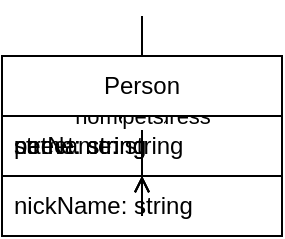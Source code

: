 <mxfile version="28.0.6">
    <diagram id="O5m0Za5ys5D574SArSo_" name="Page-1">
        <mxGraphModel tooltips="1" grid="1" dx="599" gridSize="10" pageWidth="827" arrows="1" shadow="0" math="0"
                      connect="1" pageHeight="1169" fold="1" dy="770" pageScale="1" page="1" guides="1">
            <root>
                <mxCell id="0"/>
                <mxCell parent="0" id="1" value="layer1"/>
                <mxCell parent="auto:/$defs/Address" id="auto:/$defs/Address/properties/street"
                        style="text;strokeColor=none;fillColor=none;align=left;verticalAlign=middle;spacingLeft=4;spacingRight=4;overflow=hidden;points=[[0,0.5],[1,0.5]];portConstraint=eastwest;rotatable=0;whiteSpace=wrap;html=1;"
                        value="street: string" vertex="1">
                    <mxGeometry width="140" height="30" y="30" as="geometry"/>
                </mxCell>
                <mxCell parent="1" id="auto:/$defs/Address"
                        style="swimlane;fontStyle=0;childLayout=stackLayout;horizontal=1;startSize=30;horizontalStack=0;resizeParent=1;resizeParentMax=0;resizeLast=0;collapsible=1;marginBottom=0;whiteSpace=wrap;html=1;"
                        value="Address" vertex="1">
                    <mxGeometry width="140" height="60" x="90" y="430" as="geometry"/>
                </mxCell>
                <mxCell parent="1" id="auto:/$defs/Person#awayAddress" edge="1"
                        style="edgeStyle=orthogonalEdgeStyle;rounded=0;orthogonalLoop=1;jettySize=auto;html=1;endArrow=open;endFill=0;"
                        value="awayAddress" source="auto:/$defs/Person" target="auto:/$defs/Address">
                    <mxGeometry relative="1" as="geometry"/>
                </mxCell>
                <mxCell parent="auto:/$defs/Person" id="auto:/$defs/Person/properties/name"
                        style="text;strokeColor=none;fillColor=none;align=left;verticalAlign=middle;spacingLeft=4;spacingRight=4;overflow=hidden;points=[[0,0.5],[1,0.5]];portConstraint=eastwest;rotatable=0;whiteSpace=wrap;html=1;"
                        value="name: string" vertex="1">
                    <mxGeometry width="140" height="30" y="30" as="geometry"/>
                </mxCell>
                <mxCell parent="1" id="auto:/$defs/Person#homeAddress" edge="1"
                        style="edgeStyle=orthogonalEdgeStyle;rounded=0;orthogonalLoop=1;jettySize=auto;html=1;endArrow=open;endFill=0;"
                        value="homeAddress" source="auto:/$defs/Person" target="auto:/$defs/Address">
                    <mxGeometry relative="1" as="geometry"/>
                </mxCell>
                <mxCell parent="auto:/$defs/Person" id="auto:/$defs/Person/properties/nickName"
                        style="text;strokeColor=none;fillColor=none;align=left;verticalAlign=middle;spacingLeft=4;spacingRight=4;overflow=hidden;points=[[0,0.5],[1,0.5]];portConstraint=eastwest;rotatable=0;whiteSpace=wrap;html=1;"
                        value="nickName: string" vertex="1">
                    <mxGeometry width="140" height="30" y="60" as="geometry"/>
                </mxCell>
                <mxCell parent="1" id="auto:/$defs/Person#pets" edge="1"
                        style="edgeStyle=orthogonalEdgeStyle;rounded=0;orthogonalLoop=1;jettySize=auto;html=1;endArrow=open;endFill=0;"
                        value="pets" source="auto:/$defs/Person" target="auto:/$defs/Person/properties/pets">
                    <mxGeometry relative="1" as="geometry"/>
                </mxCell>
                <mxCell parent="auto:/$defs/Person/properties/pets"
                        id="auto:/$defs/Person/properties/pets/properties/petName"
                        style="text;strokeColor=none;fillColor=none;align=left;verticalAlign=middle;spacingLeft=4;spacingRight=4;overflow=hidden;points=[[0,0.5],[1,0.5]];portConstraint=eastwest;rotatable=0;whiteSpace=wrap;html=1;"
                        value="petName: string" vertex="1">
                    <mxGeometry width="140" height="30" y="30" as="geometry"/>
                </mxCell>
                <mxCell parent="1" id="auto:/$defs/Person/properties/pets"
                        style="swimlane;fontStyle=0;childLayout=stackLayout;horizontal=1;startSize=30;horizontalStack=0;resizeParent=1;resizeParentMax=0;resizeLast=0;collapsible=1;marginBottom=0;whiteSpace=wrap;html=1;"
                        value="[object]" vertex="1">
                    <mxGeometry width="140" height="60" x="90" y="430" as="geometry"/>
                </mxCell>
                <mxCell parent="1" id="auto:/$defs/Person"
                        style="swimlane;fontStyle=0;childLayout=stackLayout;horizontal=1;startSize=30;horizontalStack=0;resizeParent=1;resizeParentMax=0;resizeLast=0;collapsible=1;marginBottom=0;whiteSpace=wrap;html=1;"
                        value="Person" vertex="1">
                    <mxGeometry width="140" height="90" x="90" y="430" as="geometry"/>
                </mxCell>
            </root>
        </mxGraphModel>
    </diagram>
</mxfile>